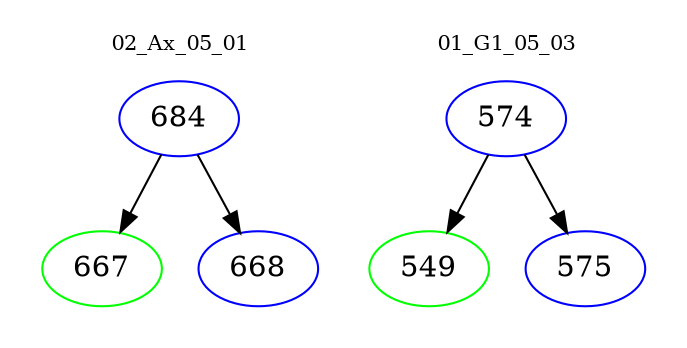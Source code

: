 digraph{
subgraph cluster_0 {
color = white
label = "02_Ax_05_01";
fontsize=10;
T0_684 [label="684", color="blue"]
T0_684 -> T0_667 [color="black"]
T0_667 [label="667", color="green"]
T0_684 -> T0_668 [color="black"]
T0_668 [label="668", color="blue"]
}
subgraph cluster_1 {
color = white
label = "01_G1_05_03";
fontsize=10;
T1_574 [label="574", color="blue"]
T1_574 -> T1_549 [color="black"]
T1_549 [label="549", color="green"]
T1_574 -> T1_575 [color="black"]
T1_575 [label="575", color="blue"]
}
}
